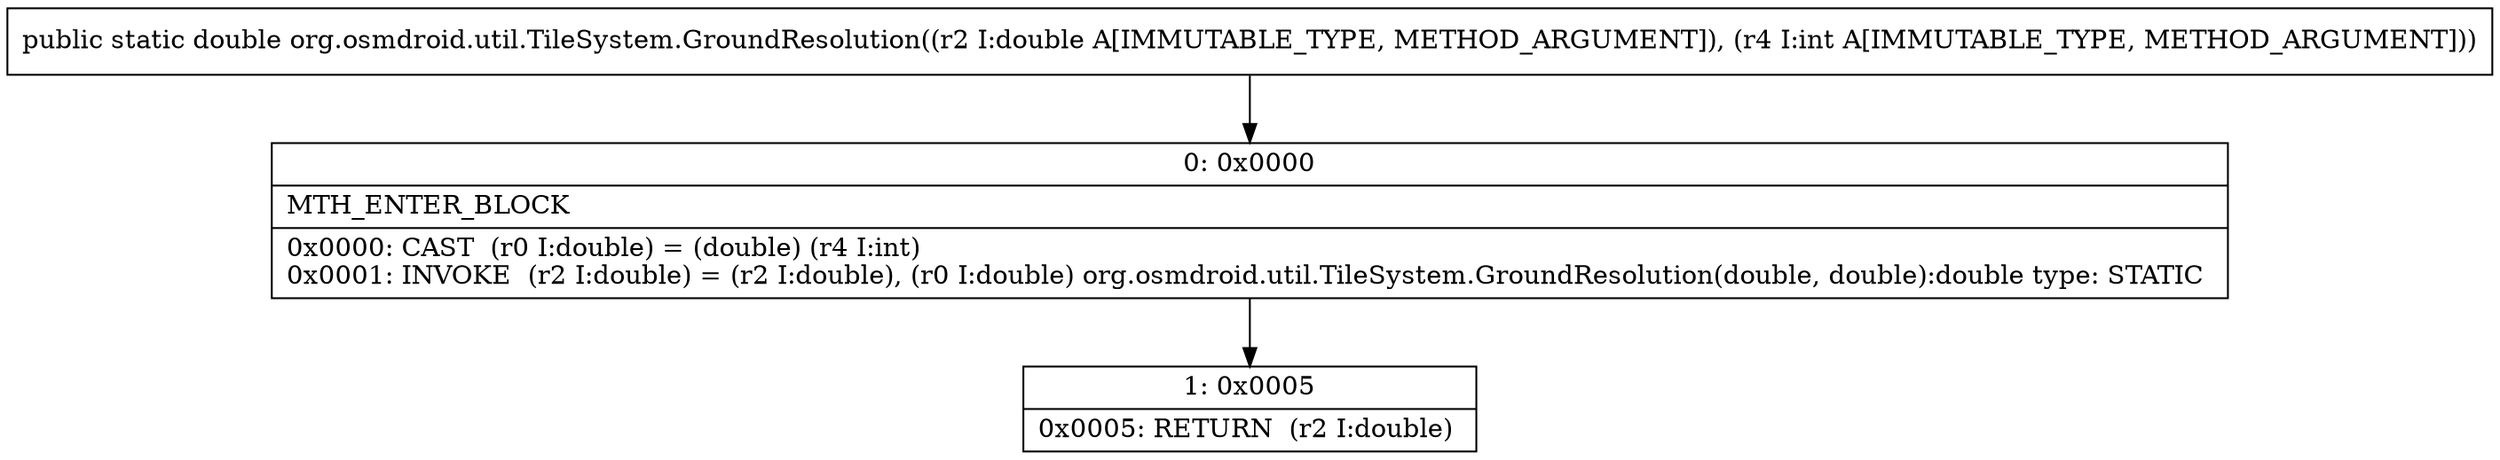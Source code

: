 digraph "CFG fororg.osmdroid.util.TileSystem.GroundResolution(DI)D" {
Node_0 [shape=record,label="{0\:\ 0x0000|MTH_ENTER_BLOCK\l|0x0000: CAST  (r0 I:double) = (double) (r4 I:int) \l0x0001: INVOKE  (r2 I:double) = (r2 I:double), (r0 I:double) org.osmdroid.util.TileSystem.GroundResolution(double, double):double type: STATIC \l}"];
Node_1 [shape=record,label="{1\:\ 0x0005|0x0005: RETURN  (r2 I:double) \l}"];
MethodNode[shape=record,label="{public static double org.osmdroid.util.TileSystem.GroundResolution((r2 I:double A[IMMUTABLE_TYPE, METHOD_ARGUMENT]), (r4 I:int A[IMMUTABLE_TYPE, METHOD_ARGUMENT])) }"];
MethodNode -> Node_0;
Node_0 -> Node_1;
}

